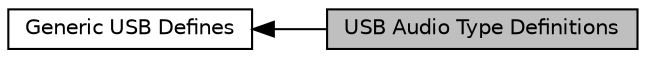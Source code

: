 digraph "USB Audio Type Definitions"
{
  edge [fontname="Helvetica",fontsize="10",labelfontname="Helvetica",labelfontsize="10"];
  node [fontname="Helvetica",fontsize="10",shape=record];
  rankdir=LR;
  Node0 [label="USB Audio Type Definitions",height=0.2,width=0.4,color="black", fillcolor="grey75", style="filled", fontcolor="black"];
  Node1 [label="Generic USB Defines",height=0.2,width=0.4,color="black", fillcolor="white", style="filled",URL="$group__USB__defines.html",tooltip="Defined Constants and Types for Generic USB. "];
  Node1->Node0 [shape=plaintext, dir="back", style="solid"];
}
